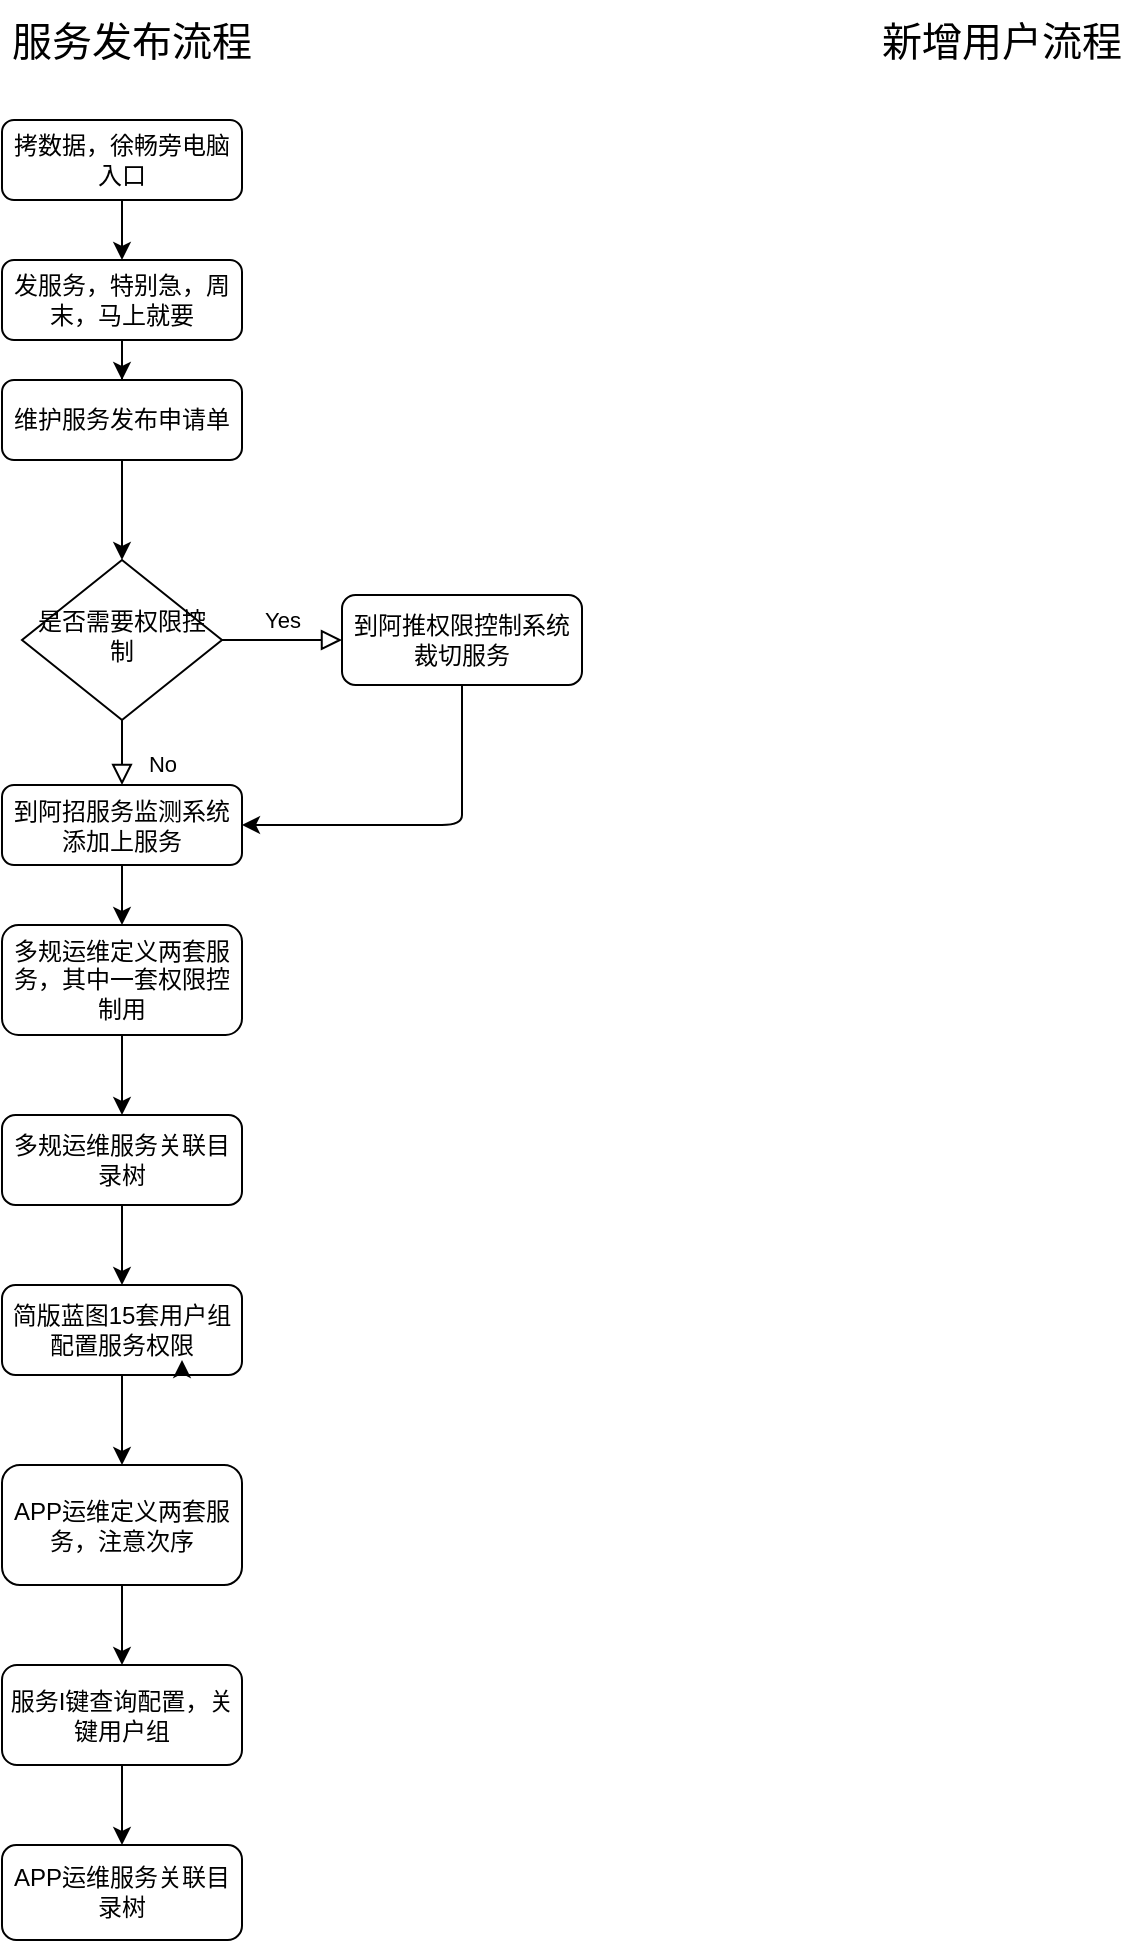 <mxfile version="14.2.9" type="github">
  <diagram id="C5RBs43oDa-KdzZeNtuy" name="Page-1">
    <mxGraphModel dx="1422" dy="794" grid="1" gridSize="10" guides="1" tooltips="1" connect="1" arrows="1" fold="1" page="1" pageScale="1" pageWidth="827" pageHeight="1169" math="0" shadow="0">
      <root>
        <mxCell id="WIyWlLk6GJQsqaUBKTNV-0" />
        <mxCell id="WIyWlLk6GJQsqaUBKTNV-1" parent="WIyWlLk6GJQsqaUBKTNV-0" />
        <mxCell id="NrTYAa0sfm_7d7Uz3QzO-25" value="" style="edgeStyle=orthogonalEdgeStyle;rounded=0;orthogonalLoop=1;jettySize=auto;html=1;fontSize=20;" edge="1" parent="WIyWlLk6GJQsqaUBKTNV-1" source="WIyWlLk6GJQsqaUBKTNV-3" target="NrTYAa0sfm_7d7Uz3QzO-3">
          <mxGeometry relative="1" as="geometry" />
        </mxCell>
        <mxCell id="WIyWlLk6GJQsqaUBKTNV-3" value="拷数据，徐畅旁电脑入口" style="rounded=1;whiteSpace=wrap;html=1;fontSize=12;glass=0;strokeWidth=1;shadow=0;" parent="WIyWlLk6GJQsqaUBKTNV-1" vertex="1">
          <mxGeometry x="10" y="70" width="120" height="40" as="geometry" />
        </mxCell>
        <mxCell id="WIyWlLk6GJQsqaUBKTNV-8" value="No" style="rounded=0;html=1;jettySize=auto;orthogonalLoop=1;fontSize=11;endArrow=block;endFill=0;endSize=8;strokeWidth=1;shadow=0;labelBackgroundColor=none;edgeStyle=orthogonalEdgeStyle;" parent="WIyWlLk6GJQsqaUBKTNV-1" source="WIyWlLk6GJQsqaUBKTNV-10" edge="1">
          <mxGeometry x="0.333" y="20" relative="1" as="geometry">
            <mxPoint as="offset" />
            <mxPoint x="70" y="402.5" as="targetPoint" />
          </mxGeometry>
        </mxCell>
        <mxCell id="WIyWlLk6GJQsqaUBKTNV-9" value="Yes" style="edgeStyle=orthogonalEdgeStyle;rounded=0;html=1;jettySize=auto;orthogonalLoop=1;fontSize=11;endArrow=block;endFill=0;endSize=8;strokeWidth=1;shadow=0;labelBackgroundColor=none;" parent="WIyWlLk6GJQsqaUBKTNV-1" source="WIyWlLk6GJQsqaUBKTNV-10" target="WIyWlLk6GJQsqaUBKTNV-12" edge="1">
          <mxGeometry y="10" relative="1" as="geometry">
            <mxPoint as="offset" />
          </mxGeometry>
        </mxCell>
        <mxCell id="WIyWlLk6GJQsqaUBKTNV-10" value="是否需要权限控制" style="rhombus;whiteSpace=wrap;html=1;shadow=0;fontFamily=Helvetica;fontSize=12;align=center;strokeWidth=1;spacing=6;spacingTop=-4;" parent="WIyWlLk6GJQsqaUBKTNV-1" vertex="1">
          <mxGeometry x="20" y="290" width="100" height="80" as="geometry" />
        </mxCell>
        <mxCell id="NrTYAa0sfm_7d7Uz3QzO-2" value="" style="edgeStyle=orthogonalEdgeStyle;rounded=0;orthogonalLoop=1;jettySize=auto;html=1;" edge="1" parent="WIyWlLk6GJQsqaUBKTNV-1" source="WIyWlLk6GJQsqaUBKTNV-11" target="NrTYAa0sfm_7d7Uz3QzO-0">
          <mxGeometry relative="1" as="geometry" />
        </mxCell>
        <mxCell id="WIyWlLk6GJQsqaUBKTNV-11" value="多规运维定义两套服务，其中一套权限控制用" style="rounded=1;whiteSpace=wrap;html=1;fontSize=12;glass=0;strokeWidth=1;shadow=0;" parent="WIyWlLk6GJQsqaUBKTNV-1" vertex="1">
          <mxGeometry x="10" y="472.5" width="120" height="55" as="geometry" />
        </mxCell>
        <mxCell id="WIyWlLk6GJQsqaUBKTNV-12" value="到阿推权限控制系统裁切服务" style="rounded=1;whiteSpace=wrap;html=1;fontSize=12;glass=0;strokeWidth=1;shadow=0;" parent="WIyWlLk6GJQsqaUBKTNV-1" vertex="1">
          <mxGeometry x="180" y="307.5" width="120" height="45" as="geometry" />
        </mxCell>
        <mxCell id="NrTYAa0sfm_7d7Uz3QzO-13" value="" style="edgeStyle=orthogonalEdgeStyle;rounded=0;orthogonalLoop=1;jettySize=auto;html=1;" edge="1" parent="WIyWlLk6GJQsqaUBKTNV-1" source="NrTYAa0sfm_7d7Uz3QzO-0" target="NrTYAa0sfm_7d7Uz3QzO-11">
          <mxGeometry relative="1" as="geometry" />
        </mxCell>
        <mxCell id="NrTYAa0sfm_7d7Uz3QzO-0" value="多规运维服务关联目录树" style="rounded=1;whiteSpace=wrap;html=1;" vertex="1" parent="WIyWlLk6GJQsqaUBKTNV-1">
          <mxGeometry x="10" y="567.5" width="120" height="45" as="geometry" />
        </mxCell>
        <mxCell id="NrTYAa0sfm_7d7Uz3QzO-26" value="" style="edgeStyle=orthogonalEdgeStyle;rounded=0;orthogonalLoop=1;jettySize=auto;html=1;fontSize=12;" edge="1" parent="WIyWlLk6GJQsqaUBKTNV-1" source="NrTYAa0sfm_7d7Uz3QzO-3" target="NrTYAa0sfm_7d7Uz3QzO-24">
          <mxGeometry relative="1" as="geometry" />
        </mxCell>
        <mxCell id="NrTYAa0sfm_7d7Uz3QzO-3" value="发服务，特别急，周末，马上就要" style="rounded=1;whiteSpace=wrap;html=1;" vertex="1" parent="WIyWlLk6GJQsqaUBKTNV-1">
          <mxGeometry x="10" y="140" width="120" height="40" as="geometry" />
        </mxCell>
        <mxCell id="NrTYAa0sfm_7d7Uz3QzO-16" value="" style="edgeStyle=orthogonalEdgeStyle;rounded=0;orthogonalLoop=1;jettySize=auto;html=1;" edge="1" parent="WIyWlLk6GJQsqaUBKTNV-1" source="NrTYAa0sfm_7d7Uz3QzO-11" target="NrTYAa0sfm_7d7Uz3QzO-15">
          <mxGeometry relative="1" as="geometry" />
        </mxCell>
        <mxCell id="NrTYAa0sfm_7d7Uz3QzO-11" value="简版蓝图15套用户组配置服务权限" style="rounded=1;whiteSpace=wrap;html=1;" vertex="1" parent="WIyWlLk6GJQsqaUBKTNV-1">
          <mxGeometry x="10" y="652.5" width="120" height="45" as="geometry" />
        </mxCell>
        <mxCell id="NrTYAa0sfm_7d7Uz3QzO-18" value="" style="edgeStyle=orthogonalEdgeStyle;rounded=0;orthogonalLoop=1;jettySize=auto;html=1;" edge="1" parent="WIyWlLk6GJQsqaUBKTNV-1" source="NrTYAa0sfm_7d7Uz3QzO-15" target="NrTYAa0sfm_7d7Uz3QzO-17">
          <mxGeometry relative="1" as="geometry" />
        </mxCell>
        <mxCell id="NrTYAa0sfm_7d7Uz3QzO-15" value="APP运维定义两套服务，注意次序" style="rounded=1;whiteSpace=wrap;html=1;" vertex="1" parent="WIyWlLk6GJQsqaUBKTNV-1">
          <mxGeometry x="10" y="742.5" width="120" height="60" as="geometry" />
        </mxCell>
        <mxCell id="NrTYAa0sfm_7d7Uz3QzO-20" value="" style="edgeStyle=orthogonalEdgeStyle;rounded=0;orthogonalLoop=1;jettySize=auto;html=1;" edge="1" parent="WIyWlLk6GJQsqaUBKTNV-1" source="NrTYAa0sfm_7d7Uz3QzO-17" target="NrTYAa0sfm_7d7Uz3QzO-19">
          <mxGeometry relative="1" as="geometry" />
        </mxCell>
        <mxCell id="NrTYAa0sfm_7d7Uz3QzO-17" value="服务I键查询配置，关键用户组" style="rounded=1;whiteSpace=wrap;html=1;" vertex="1" parent="WIyWlLk6GJQsqaUBKTNV-1">
          <mxGeometry x="10" y="842.5" width="120" height="50" as="geometry" />
        </mxCell>
        <mxCell id="NrTYAa0sfm_7d7Uz3QzO-19" value="APP运维服务关联目录树" style="rounded=1;whiteSpace=wrap;html=1;" vertex="1" parent="WIyWlLk6GJQsqaUBKTNV-1">
          <mxGeometry x="10" y="932.5" width="120" height="47.5" as="geometry" />
        </mxCell>
        <mxCell id="NrTYAa0sfm_7d7Uz3QzO-27" value="" style="edgeStyle=orthogonalEdgeStyle;rounded=0;orthogonalLoop=1;jettySize=auto;html=1;fontSize=12;" edge="1" parent="WIyWlLk6GJQsqaUBKTNV-1" source="NrTYAa0sfm_7d7Uz3QzO-21" target="WIyWlLk6GJQsqaUBKTNV-11">
          <mxGeometry relative="1" as="geometry" />
        </mxCell>
        <mxCell id="NrTYAa0sfm_7d7Uz3QzO-21" value="到阿招服务监测系统添加上服务" style="rounded=1;whiteSpace=wrap;html=1;" vertex="1" parent="WIyWlLk6GJQsqaUBKTNV-1">
          <mxGeometry x="10" y="402.5" width="120" height="40" as="geometry" />
        </mxCell>
        <mxCell id="NrTYAa0sfm_7d7Uz3QzO-23" value="服务发布流程" style="text;html=1;strokeColor=none;fillColor=none;align=center;verticalAlign=middle;whiteSpace=wrap;rounded=0;fontSize=20;" vertex="1" parent="WIyWlLk6GJQsqaUBKTNV-1">
          <mxGeometry x="10" y="10" width="130" height="40" as="geometry" />
        </mxCell>
        <mxCell id="NrTYAa0sfm_7d7Uz3QzO-31" value="" style="edgeStyle=orthogonalEdgeStyle;rounded=0;orthogonalLoop=1;jettySize=auto;html=1;fontSize=12;" edge="1" parent="WIyWlLk6GJQsqaUBKTNV-1" source="NrTYAa0sfm_7d7Uz3QzO-24" target="WIyWlLk6GJQsqaUBKTNV-10">
          <mxGeometry relative="1" as="geometry" />
        </mxCell>
        <mxCell id="NrTYAa0sfm_7d7Uz3QzO-24" value="维护服务发布申请单" style="rounded=1;whiteSpace=wrap;html=1;fontSize=12;" vertex="1" parent="WIyWlLk6GJQsqaUBKTNV-1">
          <mxGeometry x="10" y="200" width="120" height="40" as="geometry" />
        </mxCell>
        <mxCell id="NrTYAa0sfm_7d7Uz3QzO-30" value="" style="endArrow=classic;html=1;fontSize=12;exitX=0.5;exitY=1;exitDx=0;exitDy=0;entryX=1;entryY=0.5;entryDx=0;entryDy=0;" edge="1" parent="WIyWlLk6GJQsqaUBKTNV-1" source="WIyWlLk6GJQsqaUBKTNV-12" target="NrTYAa0sfm_7d7Uz3QzO-21">
          <mxGeometry width="50" height="50" relative="1" as="geometry">
            <mxPoint x="230" y="622.5" as="sourcePoint" />
            <mxPoint x="280" y="572.5" as="targetPoint" />
            <Array as="points">
              <mxPoint x="240" y="402.5" />
              <mxPoint x="240" y="422.5" />
            </Array>
          </mxGeometry>
        </mxCell>
        <mxCell id="NrTYAa0sfm_7d7Uz3QzO-33" value="新增用户流程" style="text;html=1;strokeColor=none;fillColor=none;align=center;verticalAlign=middle;whiteSpace=wrap;rounded=0;fontSize=20;" vertex="1" parent="WIyWlLk6GJQsqaUBKTNV-1">
          <mxGeometry x="440" y="20" width="140" height="20" as="geometry" />
        </mxCell>
        <mxCell id="NrTYAa0sfm_7d7Uz3QzO-34" style="edgeStyle=orthogonalEdgeStyle;rounded=0;orthogonalLoop=1;jettySize=auto;html=1;exitX=0.75;exitY=1;exitDx=0;exitDy=0;entryX=0.75;entryY=0.833;entryDx=0;entryDy=0;entryPerimeter=0;fontSize=12;" edge="1" parent="WIyWlLk6GJQsqaUBKTNV-1" source="NrTYAa0sfm_7d7Uz3QzO-11" target="NrTYAa0sfm_7d7Uz3QzO-11">
          <mxGeometry relative="1" as="geometry" />
        </mxCell>
      </root>
    </mxGraphModel>
  </diagram>
</mxfile>
